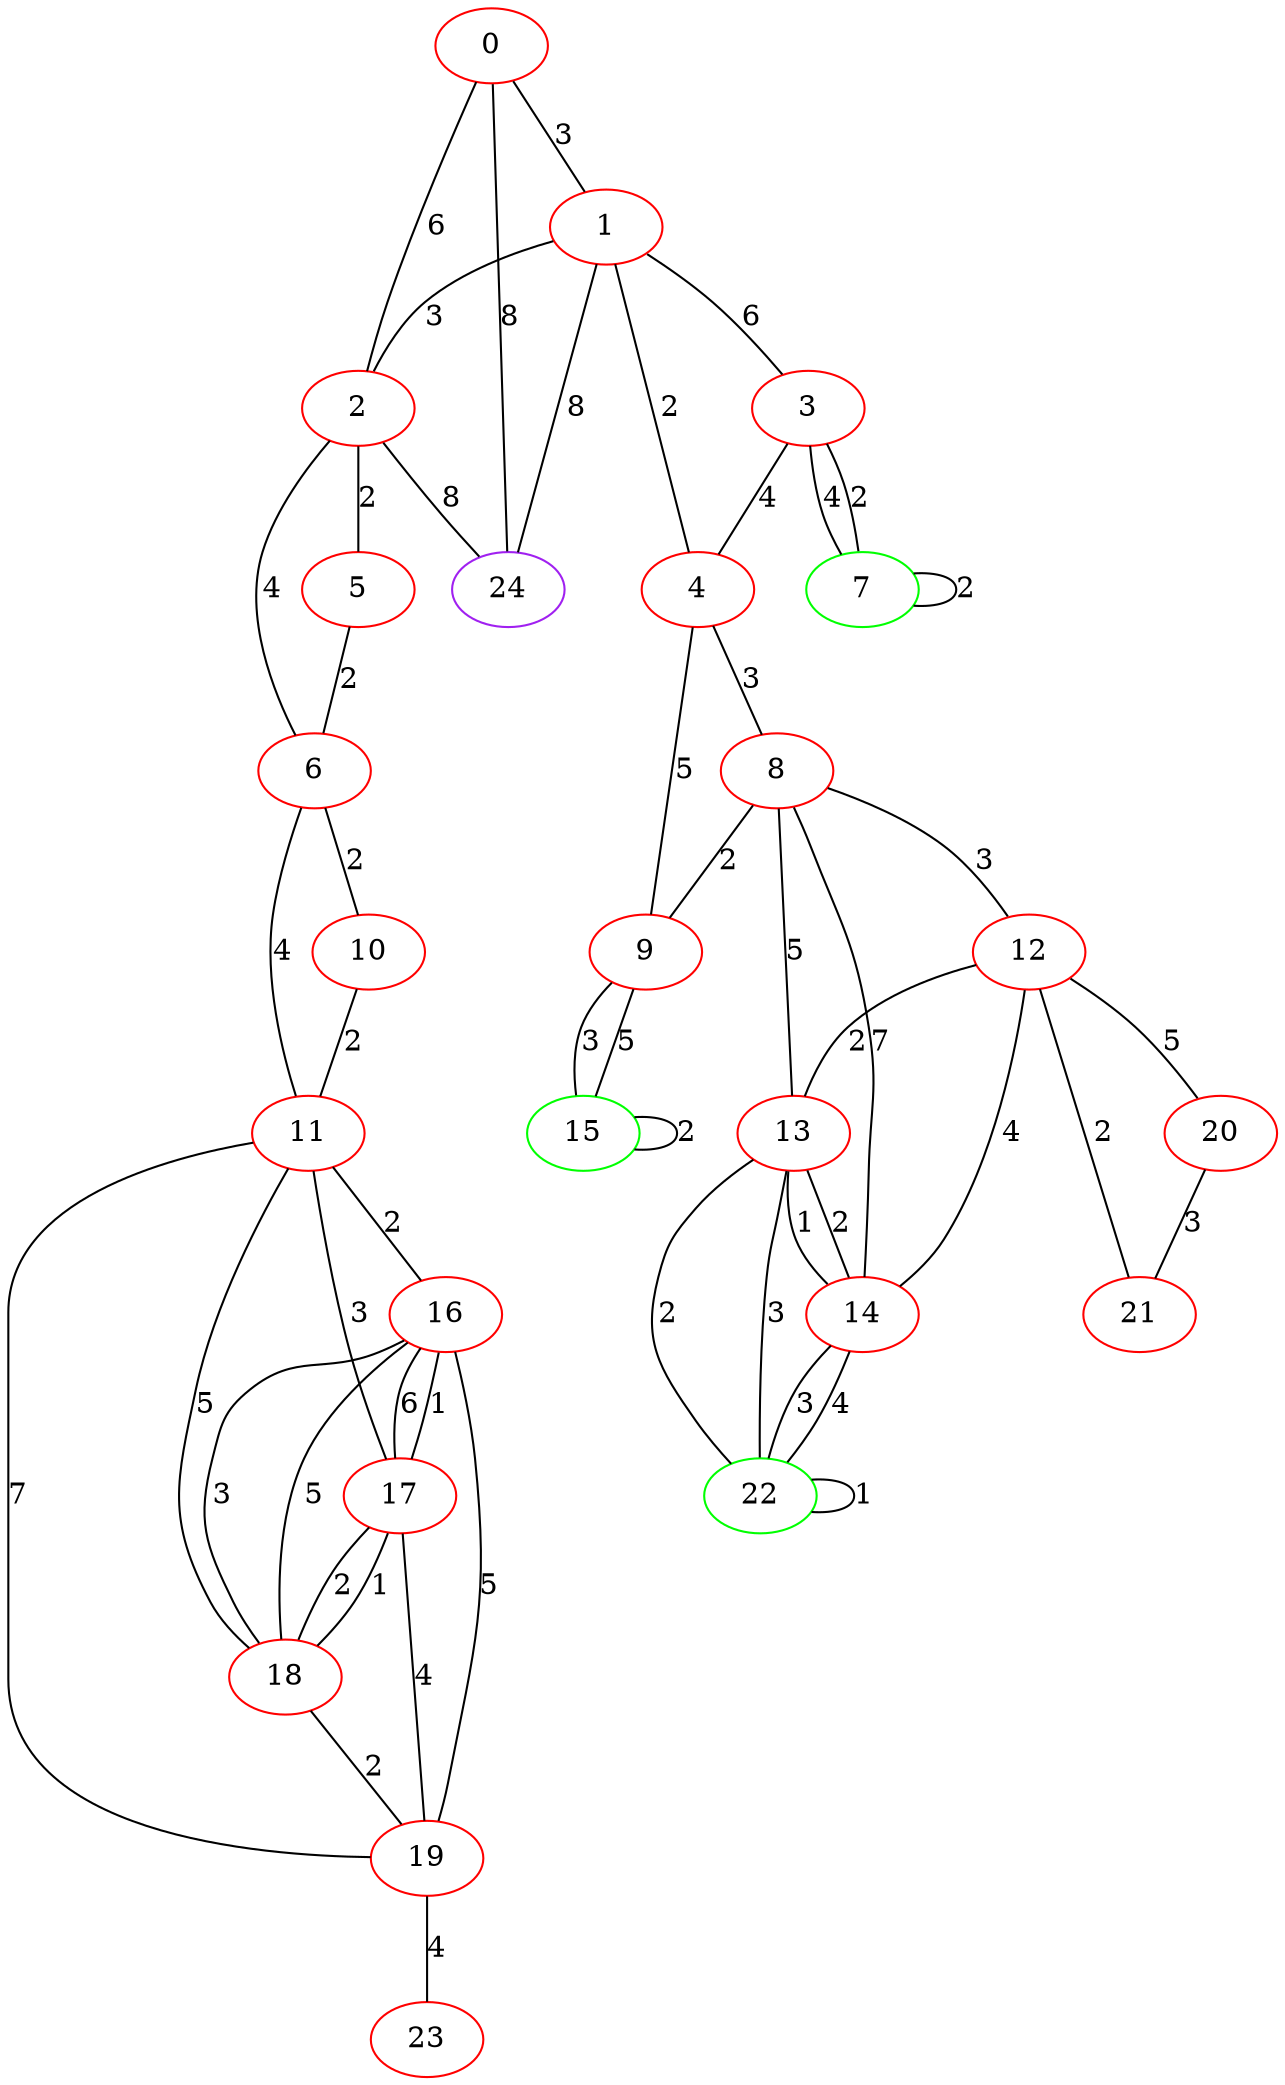 graph "" {
0 [color=red, weight=1];
1 [color=red, weight=1];
2 [color=red, weight=1];
3 [color=red, weight=1];
4 [color=red, weight=1];
5 [color=red, weight=1];
6 [color=red, weight=1];
7 [color=green, weight=2];
8 [color=red, weight=1];
9 [color=red, weight=1];
10 [color=red, weight=1];
11 [color=red, weight=1];
12 [color=red, weight=1];
13 [color=red, weight=1];
14 [color=red, weight=1];
15 [color=green, weight=2];
16 [color=red, weight=1];
17 [color=red, weight=1];
18 [color=red, weight=1];
19 [color=red, weight=1];
20 [color=red, weight=1];
21 [color=red, weight=1];
22 [color=green, weight=2];
23 [color=red, weight=1];
24 [color=purple, weight=4];
0 -- 24  [key=0, label=8];
0 -- 1  [key=0, label=3];
0 -- 2  [key=0, label=6];
1 -- 24  [key=0, label=8];
1 -- 2  [key=0, label=3];
1 -- 3  [key=0, label=6];
1 -- 4  [key=0, label=2];
2 -- 5  [key=0, label=2];
2 -- 6  [key=0, label=4];
2 -- 24  [key=0, label=8];
3 -- 4  [key=0, label=4];
3 -- 7  [key=0, label=4];
3 -- 7  [key=1, label=2];
4 -- 8  [key=0, label=3];
4 -- 9  [key=0, label=5];
5 -- 6  [key=0, label=2];
6 -- 10  [key=0, label=2];
6 -- 11  [key=0, label=4];
7 -- 7  [key=0, label=2];
8 -- 9  [key=0, label=2];
8 -- 14  [key=0, label=7];
8 -- 13  [key=0, label=5];
8 -- 12  [key=0, label=3];
9 -- 15  [key=0, label=3];
9 -- 15  [key=1, label=5];
10 -- 11  [key=0, label=2];
11 -- 16  [key=0, label=2];
11 -- 17  [key=0, label=3];
11 -- 18  [key=0, label=5];
11 -- 19  [key=0, label=7];
12 -- 20  [key=0, label=5];
12 -- 21  [key=0, label=2];
12 -- 14  [key=0, label=4];
12 -- 13  [key=0, label=2];
13 -- 22  [key=0, label=2];
13 -- 22  [key=1, label=3];
13 -- 14  [key=0, label=1];
13 -- 14  [key=1, label=2];
14 -- 22  [key=0, label=3];
14 -- 22  [key=1, label=4];
15 -- 15  [key=0, label=2];
16 -- 19  [key=0, label=5];
16 -- 17  [key=0, label=1];
16 -- 17  [key=1, label=6];
16 -- 18  [key=0, label=3];
16 -- 18  [key=1, label=5];
17 -- 19  [key=0, label=4];
17 -- 18  [key=0, label=2];
17 -- 18  [key=1, label=1];
18 -- 19  [key=0, label=2];
19 -- 23  [key=0, label=4];
20 -- 21  [key=0, label=3];
22 -- 22  [key=0, label=1];
}
